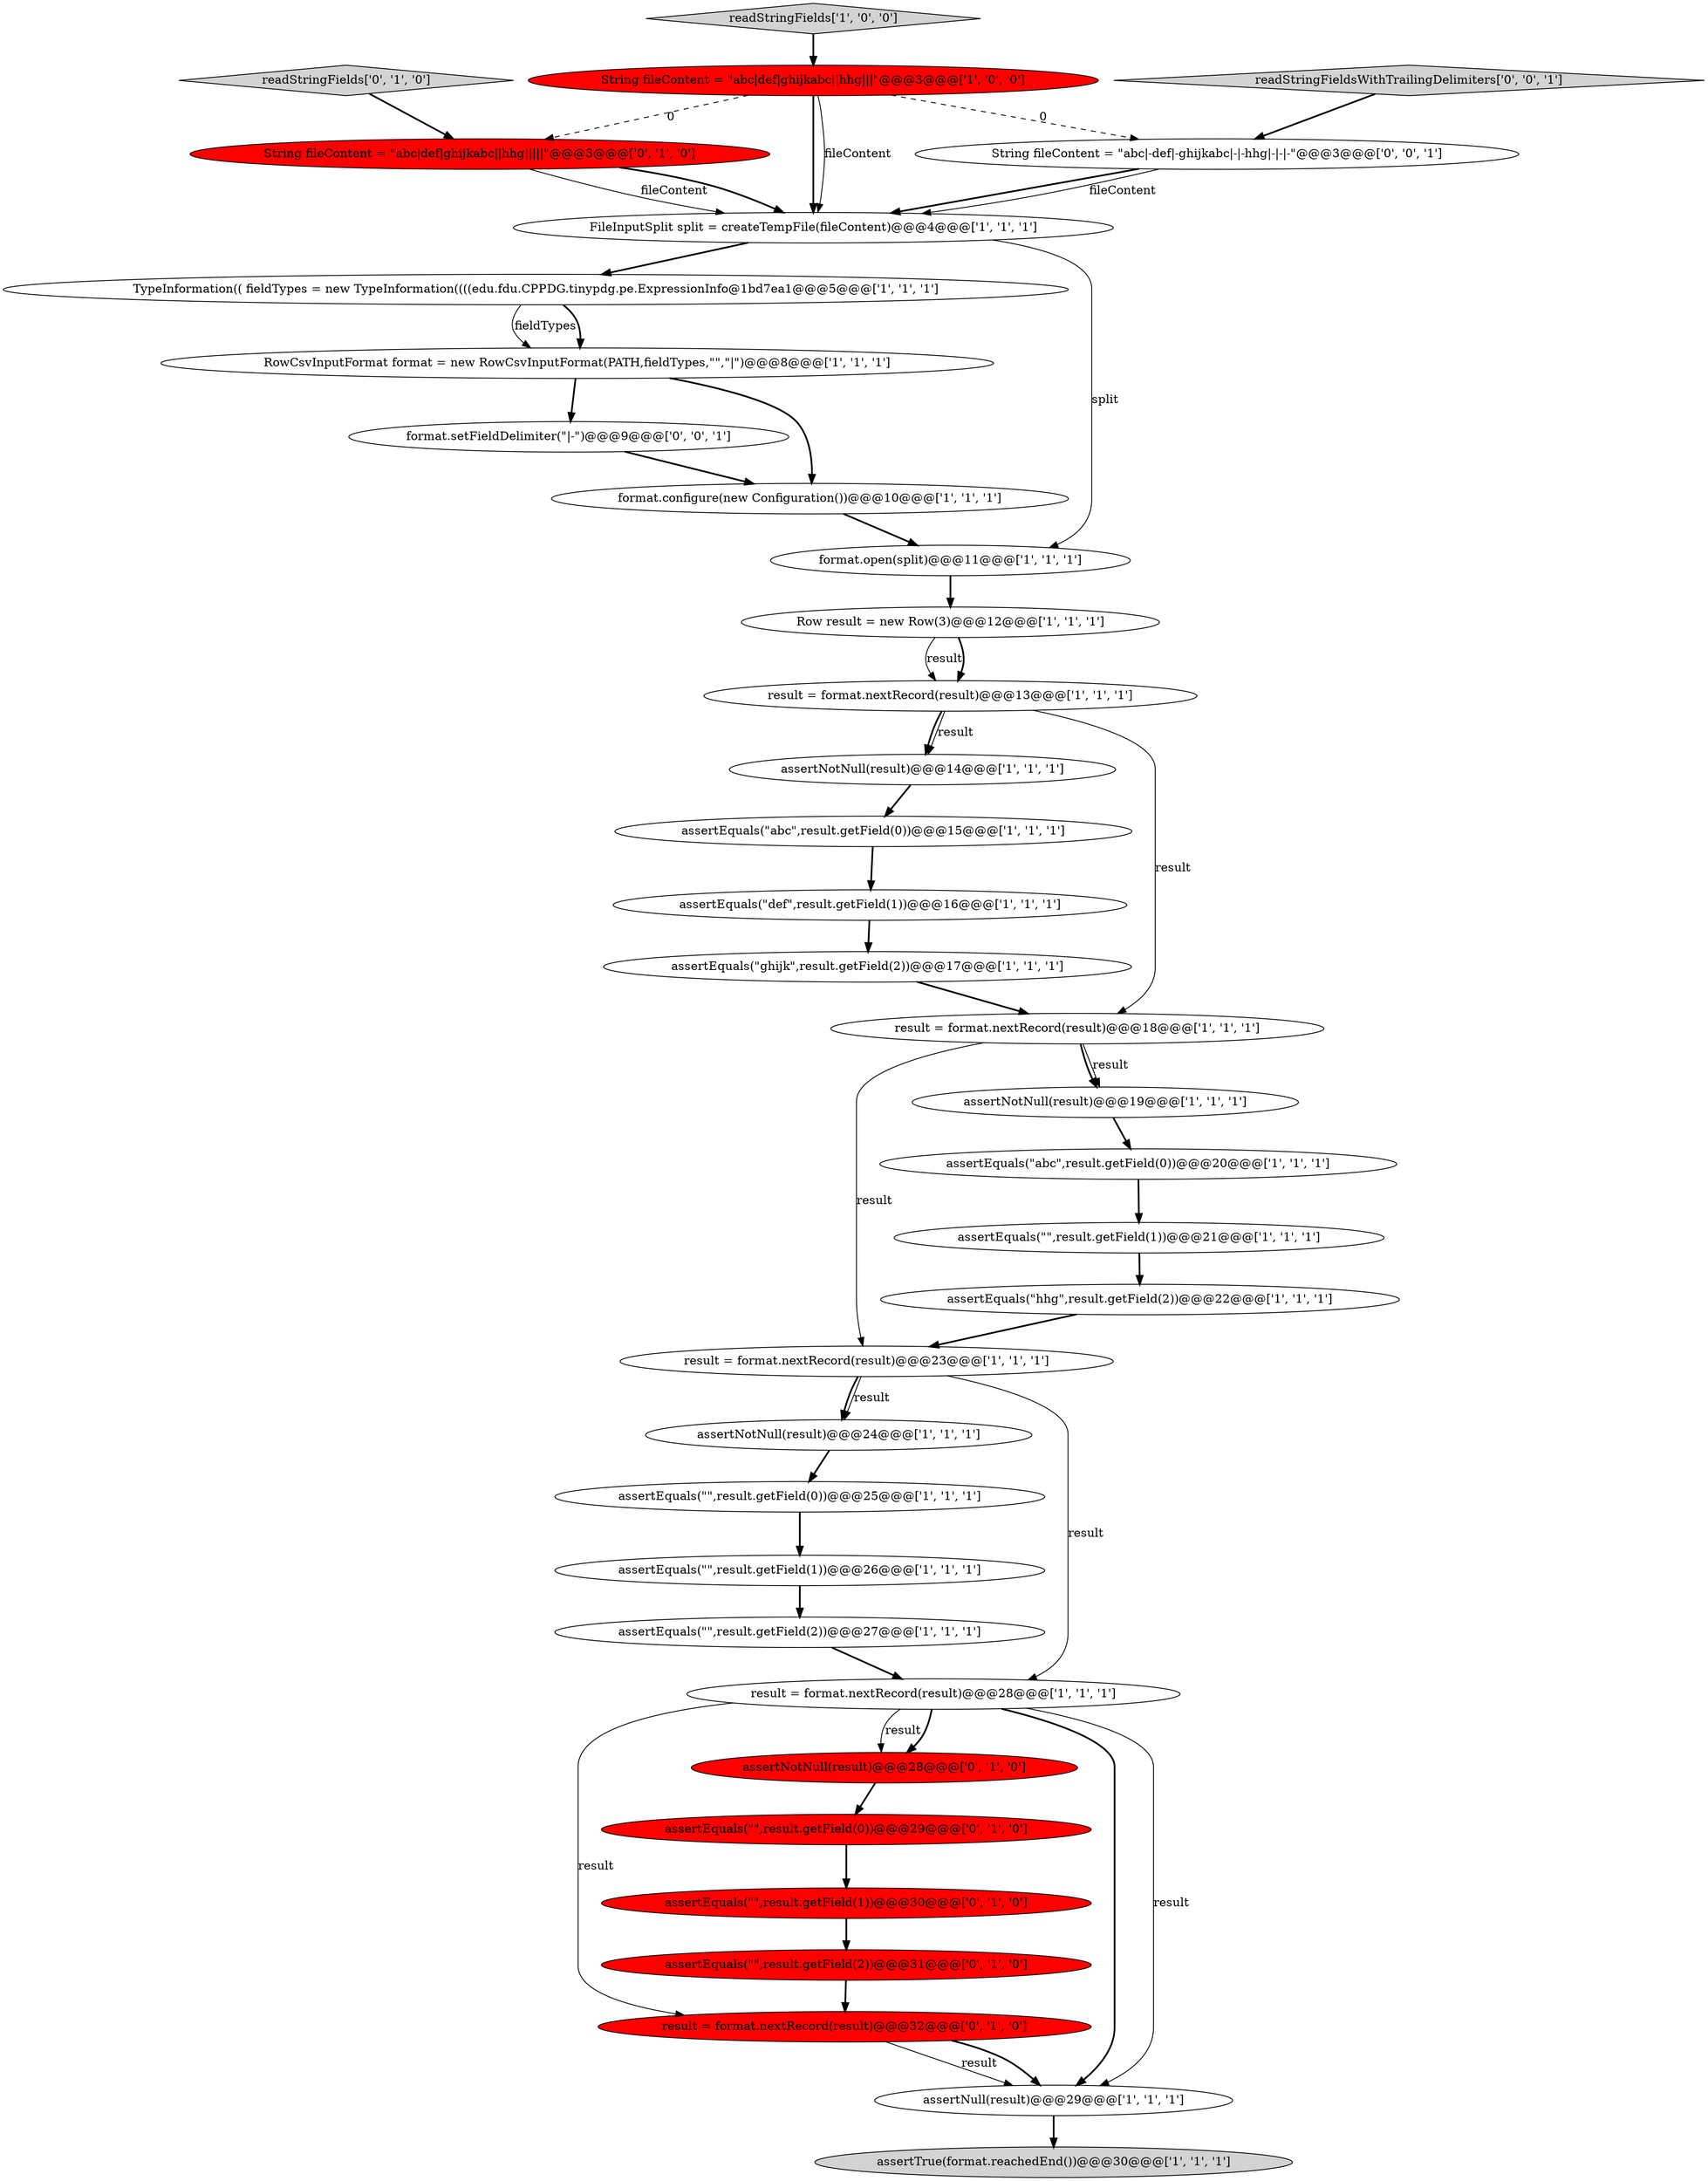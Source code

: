 digraph {
26 [style = filled, label = "String fileContent = \"abc|def|ghijkabc||hhg|||||\"@@@3@@@['0', '1', '0']", fillcolor = red, shape = ellipse image = "AAA1AAABBB2BBB"];
6 [style = filled, label = "result = format.nextRecord(result)@@@18@@@['1', '1', '1']", fillcolor = white, shape = ellipse image = "AAA0AAABBB1BBB"];
31 [style = filled, label = "assertEquals(\"\",result.getField(0))@@@29@@@['0', '1', '0']", fillcolor = red, shape = ellipse image = "AAA1AAABBB2BBB"];
14 [style = filled, label = "assertEquals(\"\",result.getField(2))@@@27@@@['1', '1', '1']", fillcolor = white, shape = ellipse image = "AAA0AAABBB1BBB"];
20 [style = filled, label = "assertEquals(\"\",result.getField(1))@@@21@@@['1', '1', '1']", fillcolor = white, shape = ellipse image = "AAA0AAABBB1BBB"];
10 [style = filled, label = "assertNotNull(result)@@@24@@@['1', '1', '1']", fillcolor = white, shape = ellipse image = "AAA0AAABBB1BBB"];
27 [style = filled, label = "readStringFields['0', '1', '0']", fillcolor = lightgray, shape = diamond image = "AAA0AAABBB2BBB"];
3 [style = filled, label = "assertEquals(\"\",result.getField(0))@@@25@@@['1', '1', '1']", fillcolor = white, shape = ellipse image = "AAA0AAABBB1BBB"];
12 [style = filled, label = "assertTrue(format.reachedEnd())@@@30@@@['1', '1', '1']", fillcolor = lightgray, shape = ellipse image = "AAA0AAABBB1BBB"];
11 [style = filled, label = "assertNull(result)@@@29@@@['1', '1', '1']", fillcolor = white, shape = ellipse image = "AAA0AAABBB1BBB"];
35 [style = filled, label = "format.setFieldDelimiter(\"|-\")@@@9@@@['0', '0', '1']", fillcolor = white, shape = ellipse image = "AAA0AAABBB3BBB"];
30 [style = filled, label = "result = format.nextRecord(result)@@@32@@@['0', '1', '0']", fillcolor = red, shape = ellipse image = "AAA1AAABBB2BBB"];
2 [style = filled, label = "format.configure(new Configuration())@@@10@@@['1', '1', '1']", fillcolor = white, shape = ellipse image = "AAA0AAABBB1BBB"];
34 [style = filled, label = "readStringFieldsWithTrailingDelimiters['0', '0', '1']", fillcolor = lightgray, shape = diamond image = "AAA0AAABBB3BBB"];
32 [style = filled, label = "assertNotNull(result)@@@28@@@['0', '1', '0']", fillcolor = red, shape = ellipse image = "AAA1AAABBB2BBB"];
4 [style = filled, label = "assertEquals(\"ghijk\",result.getField(2))@@@17@@@['1', '1', '1']", fillcolor = white, shape = ellipse image = "AAA0AAABBB1BBB"];
8 [style = filled, label = "String fileContent = \"abc|def|ghijkabc||hhg|||\"@@@3@@@['1', '0', '0']", fillcolor = red, shape = ellipse image = "AAA1AAABBB1BBB"];
28 [style = filled, label = "assertEquals(\"\",result.getField(1))@@@30@@@['0', '1', '0']", fillcolor = red, shape = ellipse image = "AAA1AAABBB2BBB"];
16 [style = filled, label = "FileInputSplit split = createTempFile(fileContent)@@@4@@@['1', '1', '1']", fillcolor = white, shape = ellipse image = "AAA0AAABBB1BBB"];
15 [style = filled, label = "TypeInformation(( fieldTypes = new TypeInformation((((edu.fdu.CPPDG.tinypdg.pe.ExpressionInfo@1bd7ea1@@@5@@@['1', '1', '1']", fillcolor = white, shape = ellipse image = "AAA0AAABBB1BBB"];
21 [style = filled, label = "assertNotNull(result)@@@19@@@['1', '1', '1']", fillcolor = white, shape = ellipse image = "AAA0AAABBB1BBB"];
18 [style = filled, label = "result = format.nextRecord(result)@@@13@@@['1', '1', '1']", fillcolor = white, shape = ellipse image = "AAA0AAABBB1BBB"];
17 [style = filled, label = "format.open(split)@@@11@@@['1', '1', '1']", fillcolor = white, shape = ellipse image = "AAA0AAABBB1BBB"];
19 [style = filled, label = "result = format.nextRecord(result)@@@28@@@['1', '1', '1']", fillcolor = white, shape = ellipse image = "AAA0AAABBB1BBB"];
5 [style = filled, label = "result = format.nextRecord(result)@@@23@@@['1', '1', '1']", fillcolor = white, shape = ellipse image = "AAA0AAABBB1BBB"];
23 [style = filled, label = "assertEquals(\"\",result.getField(1))@@@26@@@['1', '1', '1']", fillcolor = white, shape = ellipse image = "AAA0AAABBB1BBB"];
25 [style = filled, label = "assertEquals(\"def\",result.getField(1))@@@16@@@['1', '1', '1']", fillcolor = white, shape = ellipse image = "AAA0AAABBB1BBB"];
7 [style = filled, label = "readStringFields['1', '0', '0']", fillcolor = lightgray, shape = diamond image = "AAA0AAABBB1BBB"];
22 [style = filled, label = "Row result = new Row(3)@@@12@@@['1', '1', '1']", fillcolor = white, shape = ellipse image = "AAA0AAABBB1BBB"];
13 [style = filled, label = "assertEquals(\"abc\",result.getField(0))@@@20@@@['1', '1', '1']", fillcolor = white, shape = ellipse image = "AAA0AAABBB1BBB"];
1 [style = filled, label = "RowCsvInputFormat format = new RowCsvInputFormat(PATH,fieldTypes,\"\",\"|\")@@@8@@@['1', '1', '1']", fillcolor = white, shape = ellipse image = "AAA0AAABBB1BBB"];
33 [style = filled, label = "String fileContent = \"abc|-def|-ghijkabc|-|-hhg|-|-|-\"@@@3@@@['0', '0', '1']", fillcolor = white, shape = ellipse image = "AAA0AAABBB3BBB"];
24 [style = filled, label = "assertNotNull(result)@@@14@@@['1', '1', '1']", fillcolor = white, shape = ellipse image = "AAA0AAABBB1BBB"];
29 [style = filled, label = "assertEquals(\"\",result.getField(2))@@@31@@@['0', '1', '0']", fillcolor = red, shape = ellipse image = "AAA1AAABBB2BBB"];
0 [style = filled, label = "assertEquals(\"hhg\",result.getField(2))@@@22@@@['1', '1', '1']", fillcolor = white, shape = ellipse image = "AAA0AAABBB1BBB"];
9 [style = filled, label = "assertEquals(\"abc\",result.getField(0))@@@15@@@['1', '1', '1']", fillcolor = white, shape = ellipse image = "AAA0AAABBB1BBB"];
2->17 [style = bold, label=""];
18->6 [style = solid, label="result"];
28->29 [style = bold, label=""];
8->16 [style = bold, label=""];
16->15 [style = bold, label=""];
19->30 [style = solid, label="result"];
5->10 [style = bold, label=""];
18->24 [style = bold, label=""];
33->16 [style = bold, label=""];
29->30 [style = bold, label=""];
5->19 [style = solid, label="result"];
4->6 [style = bold, label=""];
8->33 [style = dashed, label="0"];
26->16 [style = solid, label="fileContent"];
6->21 [style = bold, label=""];
24->9 [style = bold, label=""];
20->0 [style = bold, label=""];
34->33 [style = bold, label=""];
35->2 [style = bold, label=""];
6->5 [style = solid, label="result"];
19->32 [style = solid, label="result"];
25->4 [style = bold, label=""];
5->10 [style = solid, label="result"];
10->3 [style = bold, label=""];
14->19 [style = bold, label=""];
19->11 [style = bold, label=""];
11->12 [style = bold, label=""];
1->35 [style = bold, label=""];
33->16 [style = solid, label="fileContent"];
6->21 [style = solid, label="result"];
17->22 [style = bold, label=""];
7->8 [style = bold, label=""];
19->11 [style = solid, label="result"];
30->11 [style = solid, label="result"];
23->14 [style = bold, label=""];
22->18 [style = solid, label="result"];
26->16 [style = bold, label=""];
30->11 [style = bold, label=""];
3->23 [style = bold, label=""];
22->18 [style = bold, label=""];
8->16 [style = solid, label="fileContent"];
19->32 [style = bold, label=""];
27->26 [style = bold, label=""];
9->25 [style = bold, label=""];
13->20 [style = bold, label=""];
1->2 [style = bold, label=""];
31->28 [style = bold, label=""];
15->1 [style = solid, label="fieldTypes"];
8->26 [style = dashed, label="0"];
16->17 [style = solid, label="split"];
32->31 [style = bold, label=""];
0->5 [style = bold, label=""];
18->24 [style = solid, label="result"];
21->13 [style = bold, label=""];
15->1 [style = bold, label=""];
}
